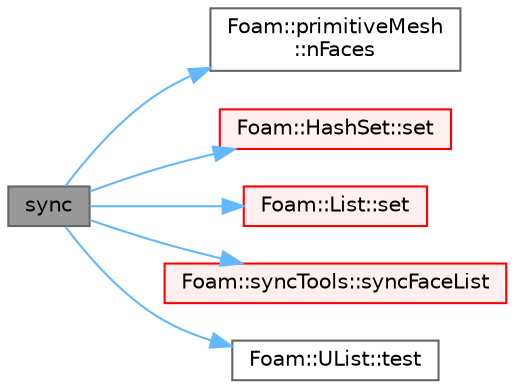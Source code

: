 digraph "sync"
{
 // LATEX_PDF_SIZE
  bgcolor="transparent";
  edge [fontname=Helvetica,fontsize=10,labelfontname=Helvetica,labelfontsize=10];
  node [fontname=Helvetica,fontsize=10,shape=box,height=0.2,width=0.4];
  rankdir="LR";
  Node1 [id="Node000001",label="sync",height=0.2,width=0.4,color="gray40", fillcolor="grey60", style="filled", fontcolor="black",tooltip=" "];
  Node1 -> Node2 [id="edge1_Node000001_Node000002",color="steelblue1",style="solid",tooltip=" "];
  Node2 [id="Node000002",label="Foam::primitiveMesh\l::nFaces",height=0.2,width=0.4,color="grey40", fillcolor="white", style="filled",URL="$classFoam_1_1primitiveMesh.html#aad20a227e963e21b706a9dfa3ab7e158",tooltip=" "];
  Node1 -> Node3 [id="edge2_Node000001_Node000003",color="steelblue1",style="solid",tooltip=" "];
  Node3 [id="Node000003",label="Foam::HashSet::set",height=0.2,width=0.4,color="red", fillcolor="#FFF0F0", style="filled",URL="$classFoam_1_1HashSet.html#abfc52fb4a4e411ba469186cf8a2ff37b",tooltip=" "];
  Node1 -> Node5 [id="edge3_Node000001_Node000005",color="steelblue1",style="solid",tooltip=" "];
  Node5 [id="Node000005",label="Foam::List::set",height=0.2,width=0.4,color="red", fillcolor="#FFF0F0", style="filled",URL="$classFoam_1_1List.html#a029b24c39daf510f464555763563a297",tooltip=" "];
  Node1 -> Node8 [id="edge4_Node000001_Node000008",color="steelblue1",style="solid",tooltip=" "];
  Node8 [id="Node000008",label="Foam::syncTools::syncFaceList",height=0.2,width=0.4,color="red", fillcolor="#FFF0F0", style="filled",URL="$classFoam_1_1syncTools.html#a9fcea11b92f314969429f47360a0c8a7",tooltip=" "];
  Node1 -> Node22 [id="edge5_Node000001_Node000022",color="steelblue1",style="solid",tooltip=" "];
  Node22 [id="Node000022",label="Foam::UList::test",height=0.2,width=0.4,color="grey40", fillcolor="white", style="filled",URL="$classFoam_1_1UList.html#a5cc9fd6087dc43eeee8327f098f6035e",tooltip=" "];
}

